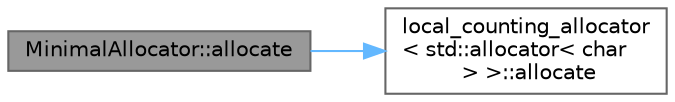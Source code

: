 digraph "MinimalAllocator::allocate"
{
 // LATEX_PDF_SIZE
  bgcolor="transparent";
  edge [fontname=Helvetica,fontsize=10,labelfontname=Helvetica,labelfontsize=10];
  node [fontname=Helvetica,fontsize=10,shape=box,height=0.2,width=0.4];
  rankdir="LR";
  Node1 [id="Node000001",label="MinimalAllocator::allocate",height=0.2,width=0.4,color="gray40", fillcolor="grey60", style="filled", fontcolor="black",tooltip=" "];
  Node1 -> Node2 [id="edge1_Node000001_Node000002",color="steelblue1",style="solid",tooltip=" "];
  Node2 [id="Node000002",label="local_counting_allocator\l\< std::allocator\< char\l \> \>::allocate",height=0.2,width=0.4,color="grey40", fillcolor="white", style="filled",URL="$classlocal__counting__allocator.html#adfa2210b129ac557b1986b6b8c7395ad",tooltip=" "];
}
